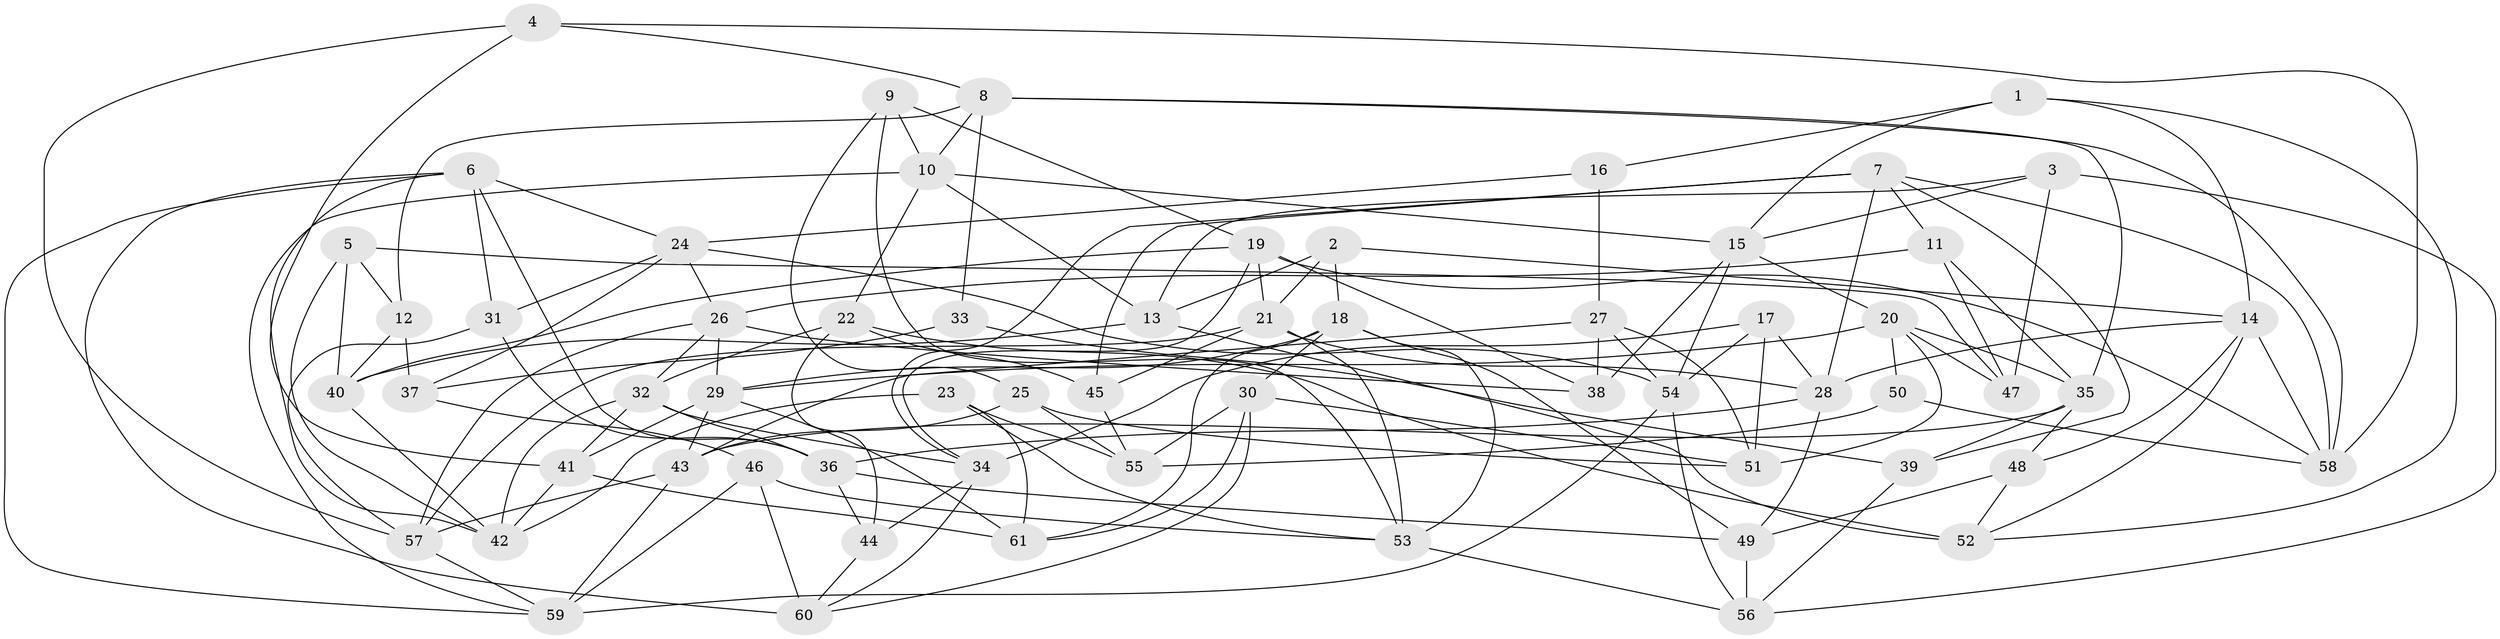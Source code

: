 // original degree distribution, {4: 1.0}
// Generated by graph-tools (version 1.1) at 2025/38/03/04/25 23:38:06]
// undirected, 61 vertices, 152 edges
graph export_dot {
  node [color=gray90,style=filled];
  1;
  2;
  3;
  4;
  5;
  6;
  7;
  8;
  9;
  10;
  11;
  12;
  13;
  14;
  15;
  16;
  17;
  18;
  19;
  20;
  21;
  22;
  23;
  24;
  25;
  26;
  27;
  28;
  29;
  30;
  31;
  32;
  33;
  34;
  35;
  36;
  37;
  38;
  39;
  40;
  41;
  42;
  43;
  44;
  45;
  46;
  47;
  48;
  49;
  50;
  51;
  52;
  53;
  54;
  55;
  56;
  57;
  58;
  59;
  60;
  61;
  1 -- 14 [weight=1.0];
  1 -- 15 [weight=1.0];
  1 -- 16 [weight=1.0];
  1 -- 52 [weight=1.0];
  2 -- 13 [weight=1.0];
  2 -- 14 [weight=1.0];
  2 -- 18 [weight=1.0];
  2 -- 21 [weight=1.0];
  3 -- 13 [weight=1.0];
  3 -- 15 [weight=1.0];
  3 -- 47 [weight=1.0];
  3 -- 56 [weight=1.0];
  4 -- 8 [weight=1.0];
  4 -- 41 [weight=1.0];
  4 -- 57 [weight=1.0];
  4 -- 58 [weight=1.0];
  5 -- 12 [weight=1.0];
  5 -- 40 [weight=1.0];
  5 -- 42 [weight=1.0];
  5 -- 47 [weight=1.0];
  6 -- 24 [weight=1.0];
  6 -- 31 [weight=1.0];
  6 -- 36 [weight=1.0];
  6 -- 42 [weight=1.0];
  6 -- 59 [weight=1.0];
  6 -- 60 [weight=1.0];
  7 -- 11 [weight=1.0];
  7 -- 28 [weight=1.0];
  7 -- 34 [weight=1.0];
  7 -- 39 [weight=1.0];
  7 -- 45 [weight=1.0];
  7 -- 58 [weight=1.0];
  8 -- 10 [weight=1.0];
  8 -- 12 [weight=1.0];
  8 -- 33 [weight=1.0];
  8 -- 35 [weight=1.0];
  8 -- 58 [weight=1.0];
  9 -- 10 [weight=1.0];
  9 -- 19 [weight=1.0];
  9 -- 25 [weight=1.0];
  9 -- 53 [weight=1.0];
  10 -- 13 [weight=1.0];
  10 -- 15 [weight=1.0];
  10 -- 22 [weight=1.0];
  10 -- 59 [weight=1.0];
  11 -- 26 [weight=1.0];
  11 -- 35 [weight=1.0];
  11 -- 47 [weight=1.0];
  12 -- 37 [weight=1.0];
  12 -- 40 [weight=1.0];
  13 -- 40 [weight=2.0];
  13 -- 52 [weight=1.0];
  14 -- 28 [weight=1.0];
  14 -- 48 [weight=1.0];
  14 -- 52 [weight=1.0];
  14 -- 58 [weight=1.0];
  15 -- 20 [weight=1.0];
  15 -- 38 [weight=1.0];
  15 -- 54 [weight=1.0];
  16 -- 24 [weight=1.0];
  16 -- 27 [weight=2.0];
  17 -- 28 [weight=1.0];
  17 -- 34 [weight=1.0];
  17 -- 51 [weight=1.0];
  17 -- 54 [weight=1.0];
  18 -- 29 [weight=1.0];
  18 -- 30 [weight=1.0];
  18 -- 49 [weight=1.0];
  18 -- 53 [weight=1.0];
  18 -- 61 [weight=1.0];
  19 -- 21 [weight=1.0];
  19 -- 34 [weight=1.0];
  19 -- 38 [weight=1.0];
  19 -- 40 [weight=1.0];
  19 -- 58 [weight=1.0];
  20 -- 29 [weight=1.0];
  20 -- 35 [weight=1.0];
  20 -- 47 [weight=1.0];
  20 -- 50 [weight=1.0];
  20 -- 51 [weight=1.0];
  21 -- 28 [weight=1.0];
  21 -- 45 [weight=1.0];
  21 -- 53 [weight=1.0];
  21 -- 57 [weight=1.0];
  22 -- 32 [weight=1.0];
  22 -- 44 [weight=1.0];
  22 -- 45 [weight=1.0];
  22 -- 52 [weight=2.0];
  23 -- 42 [weight=1.0];
  23 -- 53 [weight=1.0];
  23 -- 55 [weight=1.0];
  23 -- 61 [weight=1.0];
  24 -- 26 [weight=1.0];
  24 -- 31 [weight=1.0];
  24 -- 37 [weight=1.0];
  24 -- 54 [weight=1.0];
  25 -- 43 [weight=1.0];
  25 -- 51 [weight=1.0];
  25 -- 55 [weight=1.0];
  26 -- 29 [weight=1.0];
  26 -- 32 [weight=1.0];
  26 -- 38 [weight=1.0];
  26 -- 57 [weight=1.0];
  27 -- 38 [weight=1.0];
  27 -- 43 [weight=1.0];
  27 -- 51 [weight=1.0];
  27 -- 54 [weight=1.0];
  28 -- 36 [weight=1.0];
  28 -- 49 [weight=1.0];
  29 -- 41 [weight=1.0];
  29 -- 43 [weight=1.0];
  29 -- 61 [weight=1.0];
  30 -- 51 [weight=2.0];
  30 -- 55 [weight=1.0];
  30 -- 60 [weight=1.0];
  30 -- 61 [weight=1.0];
  31 -- 36 [weight=1.0];
  31 -- 57 [weight=1.0];
  32 -- 34 [weight=1.0];
  32 -- 36 [weight=1.0];
  32 -- 41 [weight=1.0];
  32 -- 42 [weight=1.0];
  33 -- 37 [weight=2.0];
  33 -- 39 [weight=1.0];
  34 -- 44 [weight=1.0];
  34 -- 60 [weight=1.0];
  35 -- 39 [weight=1.0];
  35 -- 43 [weight=1.0];
  35 -- 48 [weight=1.0];
  36 -- 44 [weight=1.0];
  36 -- 49 [weight=1.0];
  37 -- 46 [weight=2.0];
  39 -- 56 [weight=1.0];
  40 -- 42 [weight=1.0];
  41 -- 42 [weight=1.0];
  41 -- 61 [weight=2.0];
  43 -- 57 [weight=1.0];
  43 -- 59 [weight=1.0];
  44 -- 60 [weight=1.0];
  45 -- 55 [weight=1.0];
  46 -- 53 [weight=1.0];
  46 -- 59 [weight=1.0];
  46 -- 60 [weight=2.0];
  48 -- 49 [weight=1.0];
  48 -- 52 [weight=1.0];
  49 -- 56 [weight=2.0];
  50 -- 55 [weight=2.0];
  50 -- 58 [weight=1.0];
  53 -- 56 [weight=1.0];
  54 -- 56 [weight=1.0];
  54 -- 59 [weight=1.0];
  57 -- 59 [weight=1.0];
}
